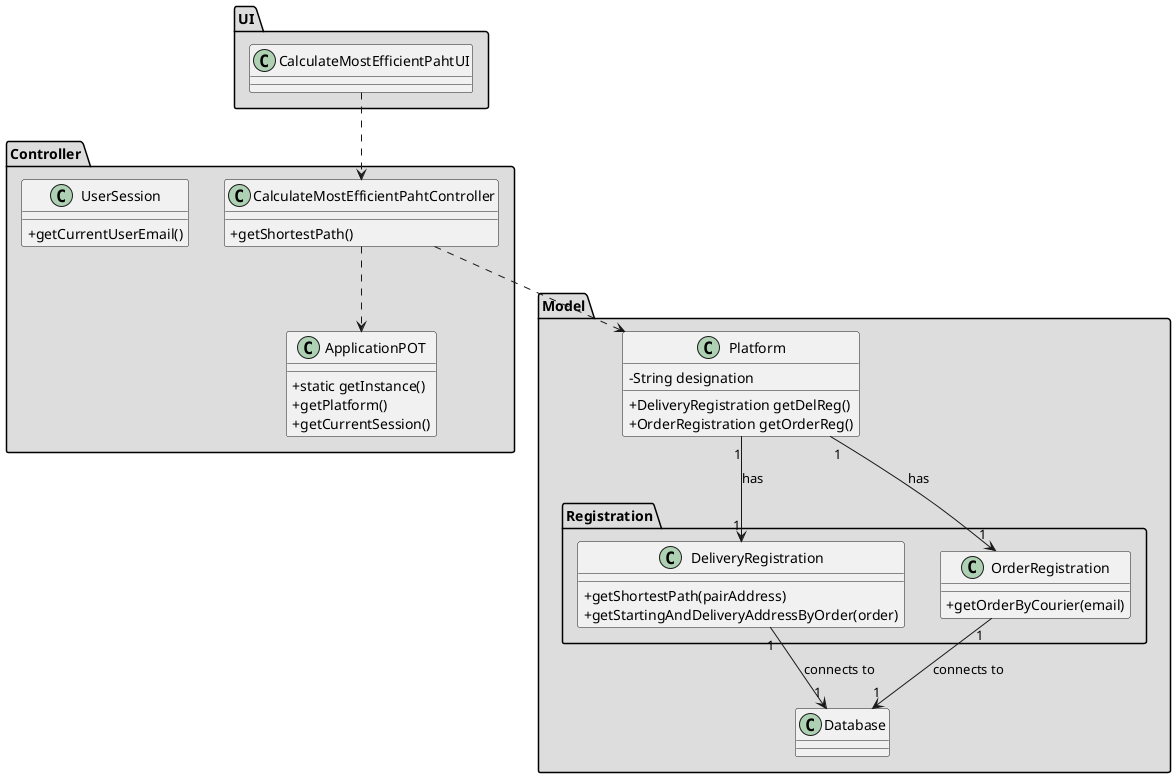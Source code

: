 @startuml
skinparam classAttributeIconSize 0


package "UI" #DDDDDD {
class CalculateMostEfficientPahtUI{

}
}
package "Controller" #DDDDDD {
class CalculateMostEfficientPahtController{
+getShortestPath()
}
class ApplicationPOT
{
  +static getInstance()
  +getPlatform()
    +getCurrentSession()
}
class UserSession
{
  +getCurrentUserEmail()
}
}
package "Model" #DDDDDD {
class Platform {
  -String designation
  +DeliveryRegistration getDelReg()
  +OrderRegistration getOrderReg()
}
package "Registration" #DDDDDD {
class DeliveryRegistration{
+getShortestPath(pairAddress)
+getStartingAndDeliveryAddressByOrder(order)
}
class OrderRegistration{
+getOrderByCourier(email)
}
}
class Database{
}
}

CalculateMostEfficientPahtUI ..> CalculateMostEfficientPahtController
CalculateMostEfficientPahtController ..> Platform
CalculateMostEfficientPahtController ..> ApplicationPOT
Platform "1" --> "1" DeliveryRegistration : has
Platform "1" --> "1" OrderRegistration : has
OrderRegistration "1" --> "1" Database : connects to
DeliveryRegistration "1" --> "1" Database : connects to
@enduml